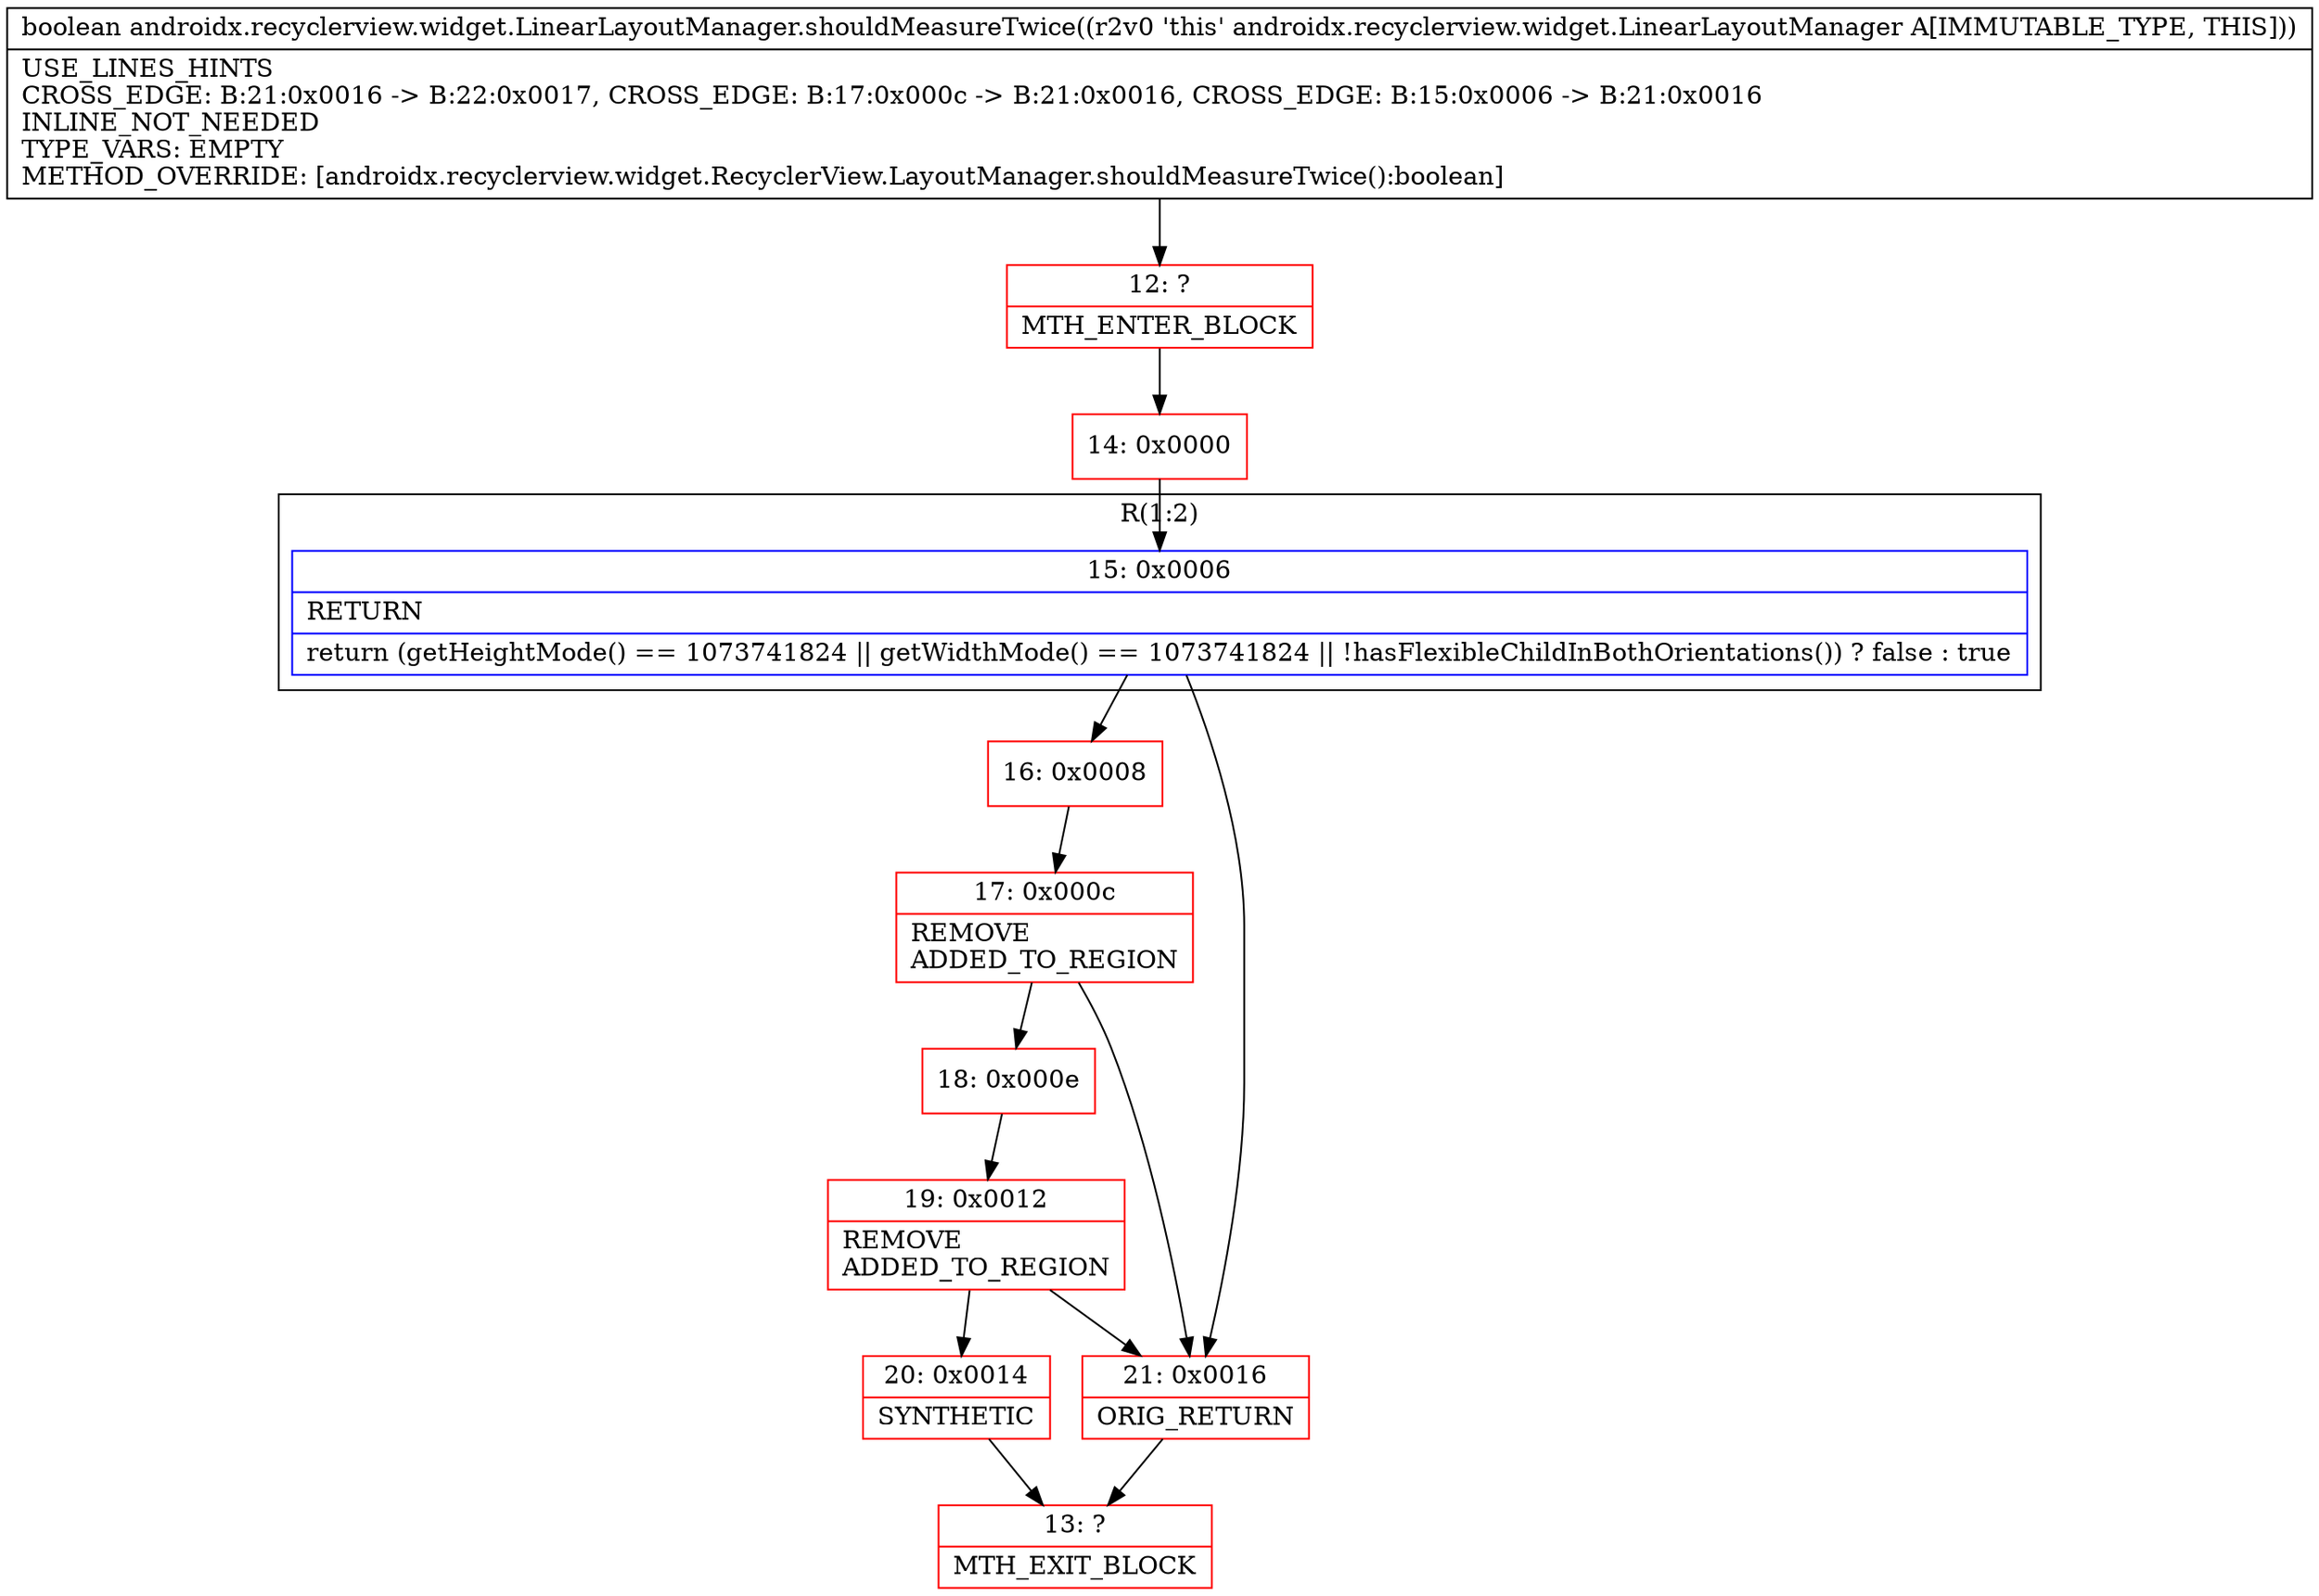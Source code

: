 digraph "CFG forandroidx.recyclerview.widget.LinearLayoutManager.shouldMeasureTwice()Z" {
subgraph cluster_Region_872387751 {
label = "R(1:2)";
node [shape=record,color=blue];
Node_15 [shape=record,label="{15\:\ 0x0006|RETURN\l|return (getHeightMode() == 1073741824 \|\| getWidthMode() == 1073741824 \|\| !hasFlexibleChildInBothOrientations()) ? false : true\l}"];
}
Node_12 [shape=record,color=red,label="{12\:\ ?|MTH_ENTER_BLOCK\l}"];
Node_14 [shape=record,color=red,label="{14\:\ 0x0000}"];
Node_16 [shape=record,color=red,label="{16\:\ 0x0008}"];
Node_17 [shape=record,color=red,label="{17\:\ 0x000c|REMOVE\lADDED_TO_REGION\l}"];
Node_18 [shape=record,color=red,label="{18\:\ 0x000e}"];
Node_19 [shape=record,color=red,label="{19\:\ 0x0012|REMOVE\lADDED_TO_REGION\l}"];
Node_20 [shape=record,color=red,label="{20\:\ 0x0014|SYNTHETIC\l}"];
Node_13 [shape=record,color=red,label="{13\:\ ?|MTH_EXIT_BLOCK\l}"];
Node_21 [shape=record,color=red,label="{21\:\ 0x0016|ORIG_RETURN\l}"];
MethodNode[shape=record,label="{boolean androidx.recyclerview.widget.LinearLayoutManager.shouldMeasureTwice((r2v0 'this' androidx.recyclerview.widget.LinearLayoutManager A[IMMUTABLE_TYPE, THIS]))  | USE_LINES_HINTS\lCROSS_EDGE: B:21:0x0016 \-\> B:22:0x0017, CROSS_EDGE: B:17:0x000c \-\> B:21:0x0016, CROSS_EDGE: B:15:0x0006 \-\> B:21:0x0016\lINLINE_NOT_NEEDED\lTYPE_VARS: EMPTY\lMETHOD_OVERRIDE: [androidx.recyclerview.widget.RecyclerView.LayoutManager.shouldMeasureTwice():boolean]\l}"];
MethodNode -> Node_12;Node_15 -> Node_16;
Node_15 -> Node_21;
Node_12 -> Node_14;
Node_14 -> Node_15;
Node_16 -> Node_17;
Node_17 -> Node_18;
Node_17 -> Node_21;
Node_18 -> Node_19;
Node_19 -> Node_20;
Node_19 -> Node_21;
Node_20 -> Node_13;
Node_21 -> Node_13;
}

